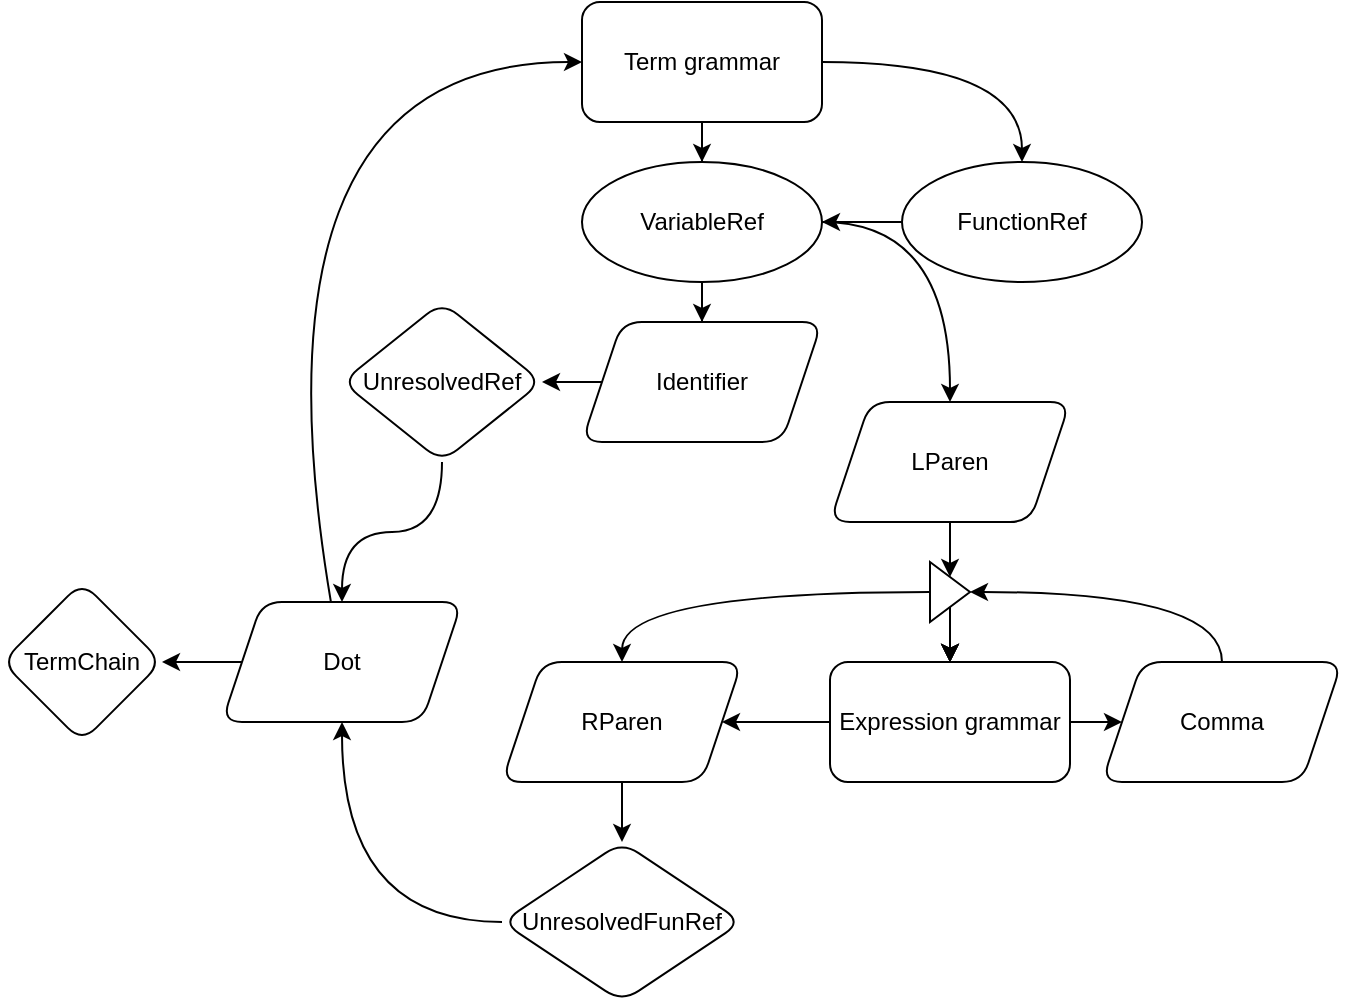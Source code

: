 <mxfile version="17.2.1" type="github">
  <diagram id="KpQREBoE3txycr0vQjFi" name="Page-1">
    <mxGraphModel dx="948" dy="595" grid="1" gridSize="10" guides="1" tooltips="1" connect="1" arrows="1" fold="1" page="1" pageScale="1" pageWidth="827" pageHeight="1169" math="0" shadow="0">
      <root>
        <mxCell id="0" />
        <mxCell id="1" parent="0" />
        <mxCell id="kmByS8sG0fMSxnZMzZxY-3" value="" style="edgeStyle=orthogonalEdgeStyle;rounded=0;orthogonalLoop=1;jettySize=auto;html=1;" edge="1" parent="1" source="kmByS8sG0fMSxnZMzZxY-1" target="kmByS8sG0fMSxnZMzZxY-2">
          <mxGeometry relative="1" as="geometry" />
        </mxCell>
        <mxCell id="kmByS8sG0fMSxnZMzZxY-9" value="" style="edgeStyle=orthogonalEdgeStyle;rounded=0;orthogonalLoop=1;jettySize=auto;html=1;curved=1;" edge="1" parent="1" source="kmByS8sG0fMSxnZMzZxY-1" target="kmByS8sG0fMSxnZMzZxY-8">
          <mxGeometry relative="1" as="geometry" />
        </mxCell>
        <mxCell id="kmByS8sG0fMSxnZMzZxY-1" value="Term grammar" style="rounded=1;whiteSpace=wrap;html=1;" vertex="1" parent="1">
          <mxGeometry x="290" y="140" width="120" height="60" as="geometry" />
        </mxCell>
        <mxCell id="kmByS8sG0fMSxnZMzZxY-5" value="" style="edgeStyle=orthogonalEdgeStyle;rounded=0;orthogonalLoop=1;jettySize=auto;html=1;" edge="1" parent="1" source="kmByS8sG0fMSxnZMzZxY-2" target="kmByS8sG0fMSxnZMzZxY-4">
          <mxGeometry relative="1" as="geometry" />
        </mxCell>
        <mxCell id="kmByS8sG0fMSxnZMzZxY-13" style="edgeStyle=orthogonalEdgeStyle;curved=1;rounded=0;orthogonalLoop=1;jettySize=auto;html=1;" edge="1" parent="1" source="kmByS8sG0fMSxnZMzZxY-2" target="kmByS8sG0fMSxnZMzZxY-12">
          <mxGeometry relative="1" as="geometry" />
        </mxCell>
        <mxCell id="kmByS8sG0fMSxnZMzZxY-2" value="VariableRef" style="ellipse;whiteSpace=wrap;html=1;rounded=1;" vertex="1" parent="1">
          <mxGeometry x="290" y="220" width="120" height="60" as="geometry" />
        </mxCell>
        <mxCell id="kmByS8sG0fMSxnZMzZxY-7" value="" style="edgeStyle=orthogonalEdgeStyle;rounded=0;orthogonalLoop=1;jettySize=auto;html=1;curved=1;" edge="1" parent="1" source="kmByS8sG0fMSxnZMzZxY-4" target="kmByS8sG0fMSxnZMzZxY-6">
          <mxGeometry relative="1" as="geometry" />
        </mxCell>
        <mxCell id="kmByS8sG0fMSxnZMzZxY-4" value="Identifier" style="shape=parallelogram;perimeter=parallelogramPerimeter;whiteSpace=wrap;html=1;fixedSize=1;rounded=1;" vertex="1" parent="1">
          <mxGeometry x="290" y="300" width="120" height="60" as="geometry" />
        </mxCell>
        <mxCell id="kmByS8sG0fMSxnZMzZxY-39" style="edgeStyle=orthogonalEdgeStyle;curved=1;rounded=0;orthogonalLoop=1;jettySize=auto;html=1;" edge="1" parent="1" source="kmByS8sG0fMSxnZMzZxY-6" target="kmByS8sG0fMSxnZMzZxY-38">
          <mxGeometry relative="1" as="geometry" />
        </mxCell>
        <mxCell id="kmByS8sG0fMSxnZMzZxY-6" value="UnresolvedRef" style="rhombus;whiteSpace=wrap;html=1;rounded=1;" vertex="1" parent="1">
          <mxGeometry x="170" y="290" width="100" height="80" as="geometry" />
        </mxCell>
        <mxCell id="kmByS8sG0fMSxnZMzZxY-11" value="" style="edgeStyle=orthogonalEdgeStyle;curved=1;rounded=0;orthogonalLoop=1;jettySize=auto;html=1;" edge="1" parent="1" source="kmByS8sG0fMSxnZMzZxY-8" target="kmByS8sG0fMSxnZMzZxY-2">
          <mxGeometry relative="1" as="geometry">
            <mxPoint x="530.029" y="420" as="targetPoint" />
          </mxGeometry>
        </mxCell>
        <mxCell id="kmByS8sG0fMSxnZMzZxY-8" value="FunctionRef" style="ellipse;whiteSpace=wrap;html=1;rounded=1;" vertex="1" parent="1">
          <mxGeometry x="450" y="220" width="120" height="60" as="geometry" />
        </mxCell>
        <mxCell id="kmByS8sG0fMSxnZMzZxY-15" value="" style="edgeStyle=orthogonalEdgeStyle;curved=1;rounded=0;orthogonalLoop=1;jettySize=auto;html=1;entryX=0.5;entryY=0;entryDx=0;entryDy=0;" edge="1" parent="1" source="kmByS8sG0fMSxnZMzZxY-12" target="kmByS8sG0fMSxnZMzZxY-20">
          <mxGeometry relative="1" as="geometry">
            <mxPoint x="474.029" y="450" as="targetPoint" />
          </mxGeometry>
        </mxCell>
        <mxCell id="kmByS8sG0fMSxnZMzZxY-12" value="LParen" style="shape=parallelogram;perimeter=parallelogramPerimeter;whiteSpace=wrap;html=1;fixedSize=1;rounded=1;" vertex="1" parent="1">
          <mxGeometry x="414" y="340" width="120" height="60" as="geometry" />
        </mxCell>
        <mxCell id="kmByS8sG0fMSxnZMzZxY-22" value="" style="edgeStyle=orthogonalEdgeStyle;curved=1;rounded=0;orthogonalLoop=1;jettySize=auto;html=1;" edge="1" parent="1" source="kmByS8sG0fMSxnZMzZxY-20" target="kmByS8sG0fMSxnZMzZxY-21">
          <mxGeometry relative="1" as="geometry" />
        </mxCell>
        <mxCell id="kmByS8sG0fMSxnZMzZxY-26" value="" style="edgeStyle=orthogonalEdgeStyle;curved=1;rounded=0;orthogonalLoop=1;jettySize=auto;html=1;" edge="1" parent="1" source="kmByS8sG0fMSxnZMzZxY-20" target="kmByS8sG0fMSxnZMzZxY-21">
          <mxGeometry relative="1" as="geometry" />
        </mxCell>
        <mxCell id="kmByS8sG0fMSxnZMzZxY-27" value="" style="edgeStyle=orthogonalEdgeStyle;curved=1;rounded=0;orthogonalLoop=1;jettySize=auto;html=1;" edge="1" parent="1" source="kmByS8sG0fMSxnZMzZxY-20" target="kmByS8sG0fMSxnZMzZxY-21">
          <mxGeometry relative="1" as="geometry" />
        </mxCell>
        <mxCell id="kmByS8sG0fMSxnZMzZxY-28" value="" style="edgeStyle=orthogonalEdgeStyle;curved=1;rounded=0;orthogonalLoop=1;jettySize=auto;html=1;" edge="1" parent="1" source="kmByS8sG0fMSxnZMzZxY-20" target="kmByS8sG0fMSxnZMzZxY-21">
          <mxGeometry relative="1" as="geometry" />
        </mxCell>
        <mxCell id="kmByS8sG0fMSxnZMzZxY-29" value="" style="edgeStyle=orthogonalEdgeStyle;curved=1;rounded=0;orthogonalLoop=1;jettySize=auto;html=1;" edge="1" parent="1" source="kmByS8sG0fMSxnZMzZxY-20" target="kmByS8sG0fMSxnZMzZxY-21">
          <mxGeometry relative="1" as="geometry" />
        </mxCell>
        <mxCell id="kmByS8sG0fMSxnZMzZxY-31" style="edgeStyle=orthogonalEdgeStyle;curved=1;rounded=0;orthogonalLoop=1;jettySize=auto;html=1;" edge="1" parent="1" source="kmByS8sG0fMSxnZMzZxY-20" target="kmByS8sG0fMSxnZMzZxY-30">
          <mxGeometry relative="1" as="geometry" />
        </mxCell>
        <mxCell id="kmByS8sG0fMSxnZMzZxY-20" value="" style="triangle;whiteSpace=wrap;html=1;" vertex="1" parent="1">
          <mxGeometry x="464" y="420" width="20" height="30" as="geometry" />
        </mxCell>
        <mxCell id="kmByS8sG0fMSxnZMzZxY-24" value="" style="edgeStyle=orthogonalEdgeStyle;curved=1;rounded=0;orthogonalLoop=1;jettySize=auto;html=1;" edge="1" parent="1" source="kmByS8sG0fMSxnZMzZxY-21" target="kmByS8sG0fMSxnZMzZxY-35">
          <mxGeometry relative="1" as="geometry">
            <mxPoint x="614" y="500" as="targetPoint" />
          </mxGeometry>
        </mxCell>
        <mxCell id="kmByS8sG0fMSxnZMzZxY-32" style="edgeStyle=orthogonalEdgeStyle;curved=1;rounded=0;orthogonalLoop=1;jettySize=auto;html=1;" edge="1" parent="1" source="kmByS8sG0fMSxnZMzZxY-21" target="kmByS8sG0fMSxnZMzZxY-30">
          <mxGeometry relative="1" as="geometry" />
        </mxCell>
        <mxCell id="kmByS8sG0fMSxnZMzZxY-21" value="Expression grammar" style="rounded=1;whiteSpace=wrap;html=1;" vertex="1" parent="1">
          <mxGeometry x="414" y="470" width="120" height="60" as="geometry" />
        </mxCell>
        <mxCell id="kmByS8sG0fMSxnZMzZxY-34" value="" style="edgeStyle=orthogonalEdgeStyle;curved=1;rounded=0;orthogonalLoop=1;jettySize=auto;html=1;" edge="1" parent="1" source="kmByS8sG0fMSxnZMzZxY-30" target="kmByS8sG0fMSxnZMzZxY-33">
          <mxGeometry relative="1" as="geometry" />
        </mxCell>
        <mxCell id="kmByS8sG0fMSxnZMzZxY-30" value="RParen" style="shape=parallelogram;perimeter=parallelogramPerimeter;whiteSpace=wrap;html=1;fixedSize=1;rounded=1;" vertex="1" parent="1">
          <mxGeometry x="250" y="470" width="120" height="60" as="geometry" />
        </mxCell>
        <mxCell id="kmByS8sG0fMSxnZMzZxY-40" style="edgeStyle=orthogonalEdgeStyle;curved=1;rounded=0;orthogonalLoop=1;jettySize=auto;html=1;" edge="1" parent="1" source="kmByS8sG0fMSxnZMzZxY-33" target="kmByS8sG0fMSxnZMzZxY-38">
          <mxGeometry relative="1" as="geometry" />
        </mxCell>
        <mxCell id="kmByS8sG0fMSxnZMzZxY-33" value="UnresolvedFunRef" style="rhombus;whiteSpace=wrap;html=1;rounded=1;" vertex="1" parent="1">
          <mxGeometry x="250" y="560" width="120" height="80" as="geometry" />
        </mxCell>
        <mxCell id="kmByS8sG0fMSxnZMzZxY-36" style="edgeStyle=orthogonalEdgeStyle;curved=1;rounded=0;orthogonalLoop=1;jettySize=auto;html=1;" edge="1" parent="1" source="kmByS8sG0fMSxnZMzZxY-35" target="kmByS8sG0fMSxnZMzZxY-20">
          <mxGeometry relative="1" as="geometry">
            <Array as="points">
              <mxPoint x="610" y="435" />
            </Array>
          </mxGeometry>
        </mxCell>
        <mxCell id="kmByS8sG0fMSxnZMzZxY-35" value="Comma" style="shape=parallelogram;perimeter=parallelogramPerimeter;whiteSpace=wrap;html=1;fixedSize=1;rounded=1;" vertex="1" parent="1">
          <mxGeometry x="550" y="470" width="120" height="60" as="geometry" />
        </mxCell>
        <mxCell id="kmByS8sG0fMSxnZMzZxY-41" style="edgeStyle=orthogonalEdgeStyle;curved=1;rounded=0;orthogonalLoop=1;jettySize=auto;html=1;" edge="1" parent="1" source="kmByS8sG0fMSxnZMzZxY-38" target="kmByS8sG0fMSxnZMzZxY-1">
          <mxGeometry relative="1" as="geometry">
            <Array as="points">
              <mxPoint x="110" y="170" />
            </Array>
          </mxGeometry>
        </mxCell>
        <mxCell id="kmByS8sG0fMSxnZMzZxY-43" value="" style="edgeStyle=orthogonalEdgeStyle;curved=1;rounded=0;orthogonalLoop=1;jettySize=auto;html=1;" edge="1" parent="1" source="kmByS8sG0fMSxnZMzZxY-38" target="kmByS8sG0fMSxnZMzZxY-42">
          <mxGeometry relative="1" as="geometry" />
        </mxCell>
        <mxCell id="kmByS8sG0fMSxnZMzZxY-38" value="Dot" style="shape=parallelogram;perimeter=parallelogramPerimeter;whiteSpace=wrap;html=1;fixedSize=1;rounded=1;" vertex="1" parent="1">
          <mxGeometry x="110" y="440" width="120" height="60" as="geometry" />
        </mxCell>
        <mxCell id="kmByS8sG0fMSxnZMzZxY-42" value="TermChain" style="rhombus;whiteSpace=wrap;html=1;rounded=1;" vertex="1" parent="1">
          <mxGeometry y="430" width="80" height="80" as="geometry" />
        </mxCell>
      </root>
    </mxGraphModel>
  </diagram>
</mxfile>
